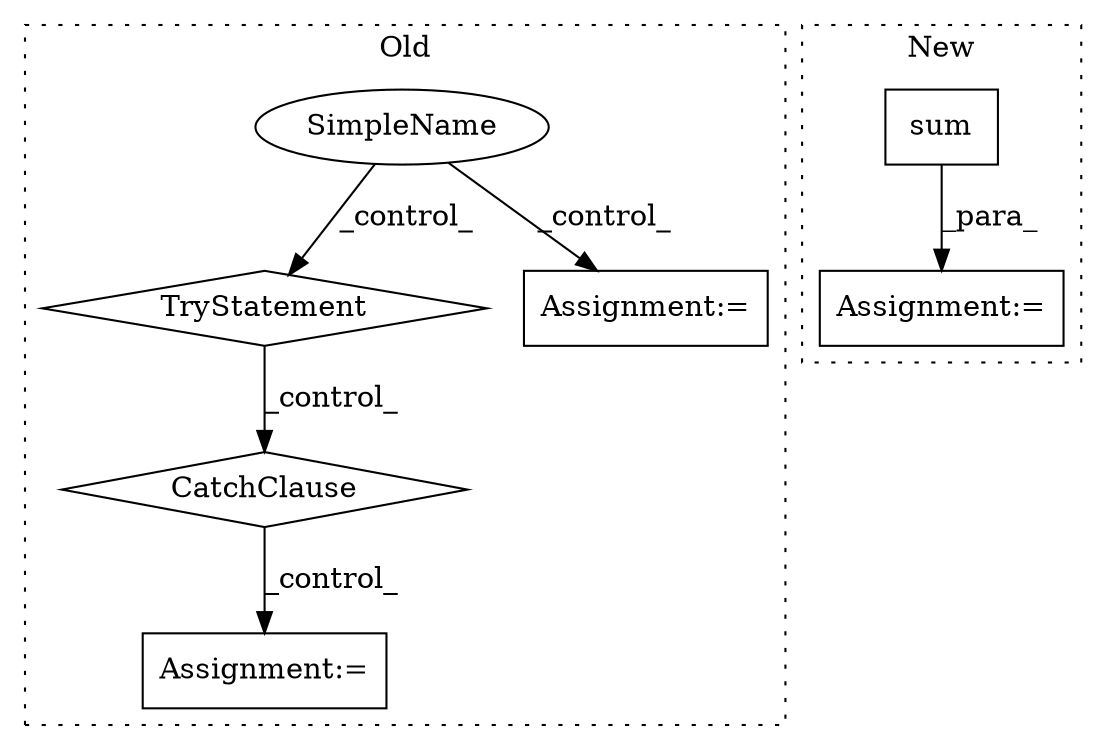 digraph G {
subgraph cluster0 {
1 [label="CatchClause" a="12" s="4195,4239" l="15,2" shape="diamond"];
3 [label="TryStatement" a="54" s="4143" l="4" shape="diamond"];
4 [label="SimpleName" a="42" s="" l="" shape="ellipse"];
5 [label="Assignment:=" a="7" s="4257" l="1" shape="box"];
6 [label="Assignment:=" a="7" s="4105" l="1" shape="box"];
label = "Old";
style="dotted";
}
subgraph cluster1 {
2 [label="sum" a="32" s="3414,3445" l="4,1" shape="box"];
7 [label="Assignment:=" a="7" s="3412" l="1" shape="box"];
label = "New";
style="dotted";
}
1 -> 5 [label="_control_"];
2 -> 7 [label="_para_"];
3 -> 1 [label="_control_"];
4 -> 3 [label="_control_"];
4 -> 6 [label="_control_"];
}